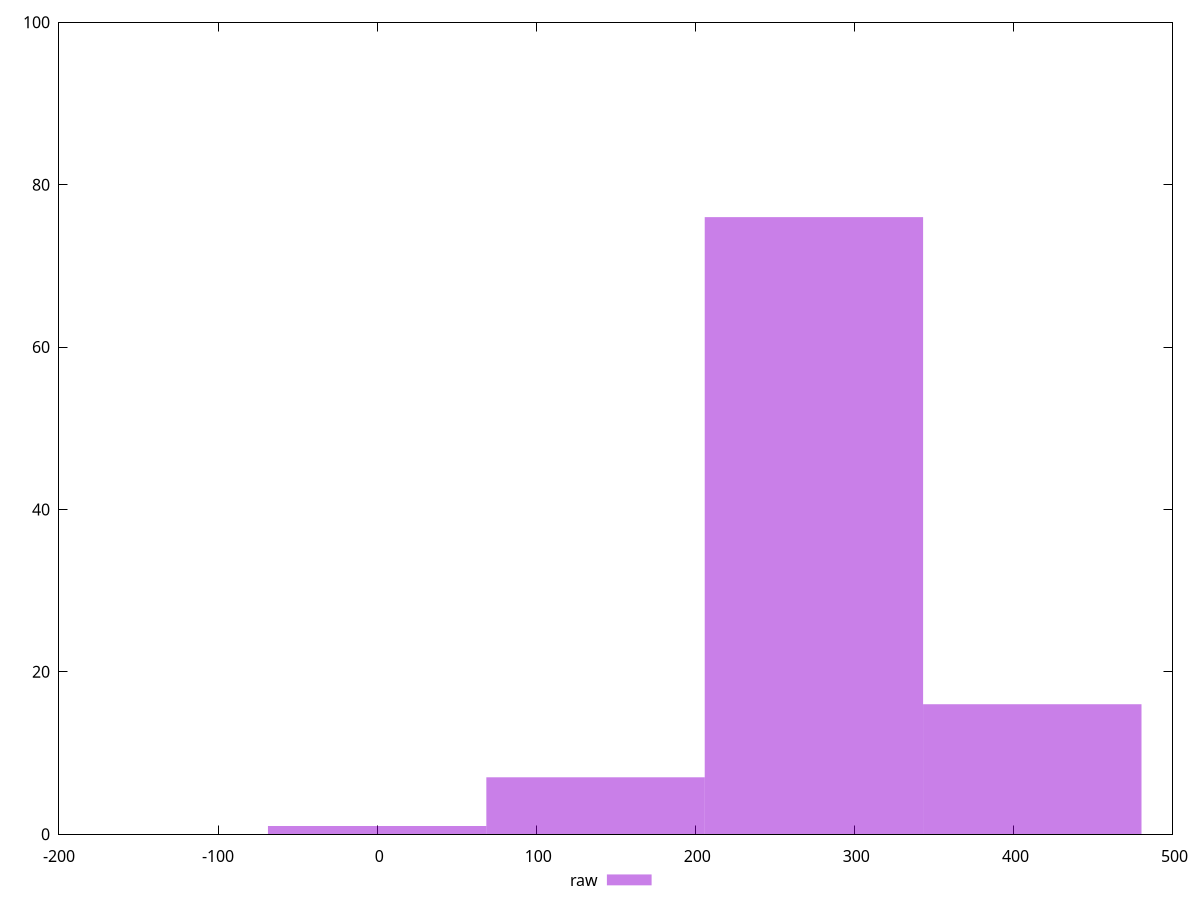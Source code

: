 reset
set terminal svg size 640, 490 enhanced background rgb 'white'
set output "report_00007_2020-12-11T15:55:29.892Z/unminified-css/samples/pages/raw/histogram.svg"

$raw <<EOF
0 1
137.28788915083354 7
411.86366745250064 16
274.57577830166707 76
EOF

set key outside below
set boxwidth 137.28788915083354
set yrange [0:100]
set style fill transparent solid 0.5 noborder

plot \
  $raw title "raw" with boxes, \


reset